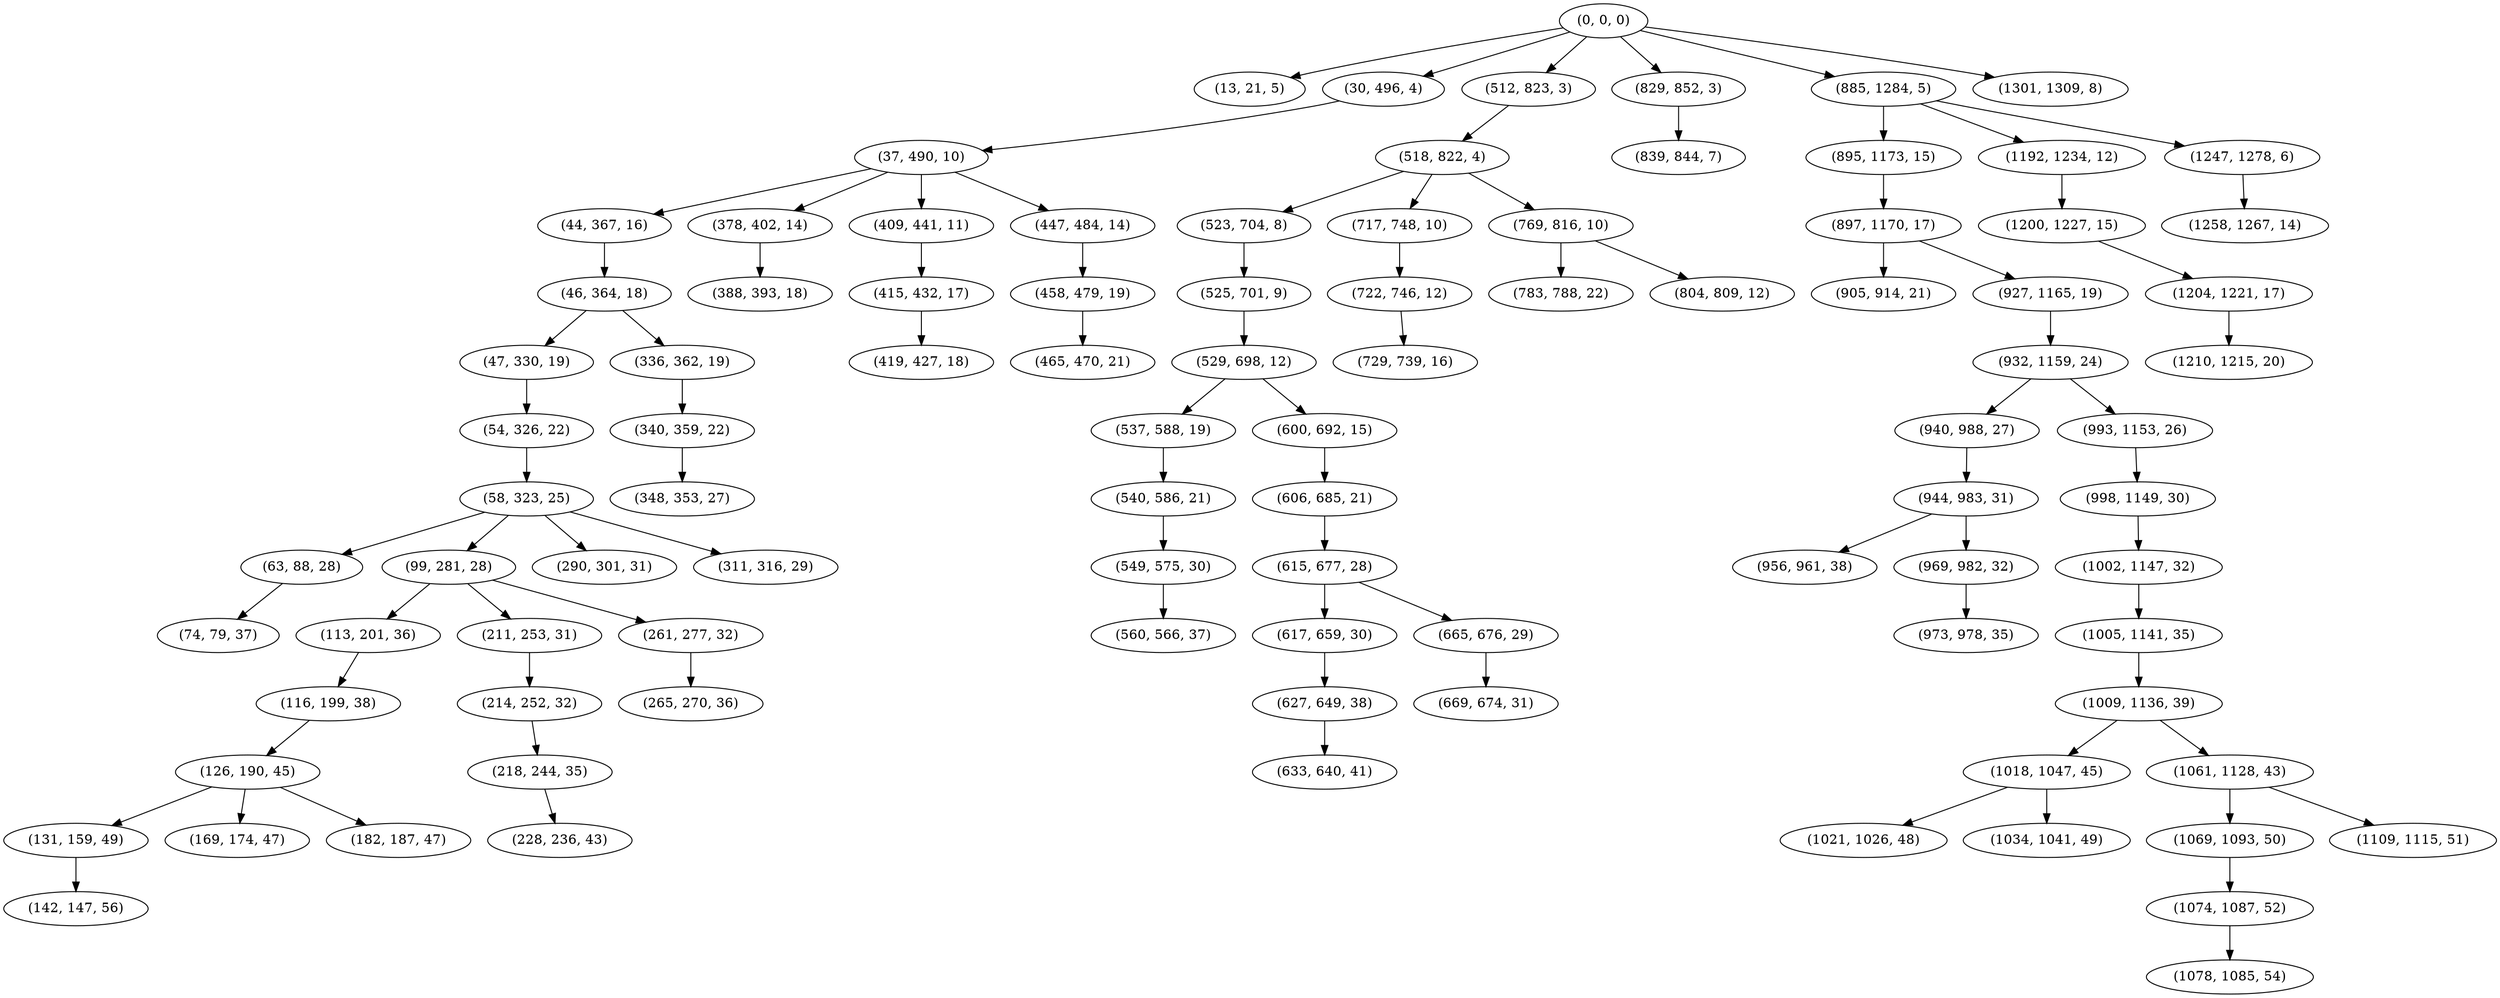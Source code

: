 digraph tree {
    "(0, 0, 0)";
    "(13, 21, 5)";
    "(30, 496, 4)";
    "(37, 490, 10)";
    "(44, 367, 16)";
    "(46, 364, 18)";
    "(47, 330, 19)";
    "(54, 326, 22)";
    "(58, 323, 25)";
    "(63, 88, 28)";
    "(74, 79, 37)";
    "(99, 281, 28)";
    "(113, 201, 36)";
    "(116, 199, 38)";
    "(126, 190, 45)";
    "(131, 159, 49)";
    "(142, 147, 56)";
    "(169, 174, 47)";
    "(182, 187, 47)";
    "(211, 253, 31)";
    "(214, 252, 32)";
    "(218, 244, 35)";
    "(228, 236, 43)";
    "(261, 277, 32)";
    "(265, 270, 36)";
    "(290, 301, 31)";
    "(311, 316, 29)";
    "(336, 362, 19)";
    "(340, 359, 22)";
    "(348, 353, 27)";
    "(378, 402, 14)";
    "(388, 393, 18)";
    "(409, 441, 11)";
    "(415, 432, 17)";
    "(419, 427, 18)";
    "(447, 484, 14)";
    "(458, 479, 19)";
    "(465, 470, 21)";
    "(512, 823, 3)";
    "(518, 822, 4)";
    "(523, 704, 8)";
    "(525, 701, 9)";
    "(529, 698, 12)";
    "(537, 588, 19)";
    "(540, 586, 21)";
    "(549, 575, 30)";
    "(560, 566, 37)";
    "(600, 692, 15)";
    "(606, 685, 21)";
    "(615, 677, 28)";
    "(617, 659, 30)";
    "(627, 649, 38)";
    "(633, 640, 41)";
    "(665, 676, 29)";
    "(669, 674, 31)";
    "(717, 748, 10)";
    "(722, 746, 12)";
    "(729, 739, 16)";
    "(769, 816, 10)";
    "(783, 788, 22)";
    "(804, 809, 12)";
    "(829, 852, 3)";
    "(839, 844, 7)";
    "(885, 1284, 5)";
    "(895, 1173, 15)";
    "(897, 1170, 17)";
    "(905, 914, 21)";
    "(927, 1165, 19)";
    "(932, 1159, 24)";
    "(940, 988, 27)";
    "(944, 983, 31)";
    "(956, 961, 38)";
    "(969, 982, 32)";
    "(973, 978, 35)";
    "(993, 1153, 26)";
    "(998, 1149, 30)";
    "(1002, 1147, 32)";
    "(1005, 1141, 35)";
    "(1009, 1136, 39)";
    "(1018, 1047, 45)";
    "(1021, 1026, 48)";
    "(1034, 1041, 49)";
    "(1061, 1128, 43)";
    "(1069, 1093, 50)";
    "(1074, 1087, 52)";
    "(1078, 1085, 54)";
    "(1109, 1115, 51)";
    "(1192, 1234, 12)";
    "(1200, 1227, 15)";
    "(1204, 1221, 17)";
    "(1210, 1215, 20)";
    "(1247, 1278, 6)";
    "(1258, 1267, 14)";
    "(1301, 1309, 8)";
    "(0, 0, 0)" -> "(13, 21, 5)";
    "(0, 0, 0)" -> "(30, 496, 4)";
    "(0, 0, 0)" -> "(512, 823, 3)";
    "(0, 0, 0)" -> "(829, 852, 3)";
    "(0, 0, 0)" -> "(885, 1284, 5)";
    "(0, 0, 0)" -> "(1301, 1309, 8)";
    "(30, 496, 4)" -> "(37, 490, 10)";
    "(37, 490, 10)" -> "(44, 367, 16)";
    "(37, 490, 10)" -> "(378, 402, 14)";
    "(37, 490, 10)" -> "(409, 441, 11)";
    "(37, 490, 10)" -> "(447, 484, 14)";
    "(44, 367, 16)" -> "(46, 364, 18)";
    "(46, 364, 18)" -> "(47, 330, 19)";
    "(46, 364, 18)" -> "(336, 362, 19)";
    "(47, 330, 19)" -> "(54, 326, 22)";
    "(54, 326, 22)" -> "(58, 323, 25)";
    "(58, 323, 25)" -> "(63, 88, 28)";
    "(58, 323, 25)" -> "(99, 281, 28)";
    "(58, 323, 25)" -> "(290, 301, 31)";
    "(58, 323, 25)" -> "(311, 316, 29)";
    "(63, 88, 28)" -> "(74, 79, 37)";
    "(99, 281, 28)" -> "(113, 201, 36)";
    "(99, 281, 28)" -> "(211, 253, 31)";
    "(99, 281, 28)" -> "(261, 277, 32)";
    "(113, 201, 36)" -> "(116, 199, 38)";
    "(116, 199, 38)" -> "(126, 190, 45)";
    "(126, 190, 45)" -> "(131, 159, 49)";
    "(126, 190, 45)" -> "(169, 174, 47)";
    "(126, 190, 45)" -> "(182, 187, 47)";
    "(131, 159, 49)" -> "(142, 147, 56)";
    "(211, 253, 31)" -> "(214, 252, 32)";
    "(214, 252, 32)" -> "(218, 244, 35)";
    "(218, 244, 35)" -> "(228, 236, 43)";
    "(261, 277, 32)" -> "(265, 270, 36)";
    "(336, 362, 19)" -> "(340, 359, 22)";
    "(340, 359, 22)" -> "(348, 353, 27)";
    "(378, 402, 14)" -> "(388, 393, 18)";
    "(409, 441, 11)" -> "(415, 432, 17)";
    "(415, 432, 17)" -> "(419, 427, 18)";
    "(447, 484, 14)" -> "(458, 479, 19)";
    "(458, 479, 19)" -> "(465, 470, 21)";
    "(512, 823, 3)" -> "(518, 822, 4)";
    "(518, 822, 4)" -> "(523, 704, 8)";
    "(518, 822, 4)" -> "(717, 748, 10)";
    "(518, 822, 4)" -> "(769, 816, 10)";
    "(523, 704, 8)" -> "(525, 701, 9)";
    "(525, 701, 9)" -> "(529, 698, 12)";
    "(529, 698, 12)" -> "(537, 588, 19)";
    "(529, 698, 12)" -> "(600, 692, 15)";
    "(537, 588, 19)" -> "(540, 586, 21)";
    "(540, 586, 21)" -> "(549, 575, 30)";
    "(549, 575, 30)" -> "(560, 566, 37)";
    "(600, 692, 15)" -> "(606, 685, 21)";
    "(606, 685, 21)" -> "(615, 677, 28)";
    "(615, 677, 28)" -> "(617, 659, 30)";
    "(615, 677, 28)" -> "(665, 676, 29)";
    "(617, 659, 30)" -> "(627, 649, 38)";
    "(627, 649, 38)" -> "(633, 640, 41)";
    "(665, 676, 29)" -> "(669, 674, 31)";
    "(717, 748, 10)" -> "(722, 746, 12)";
    "(722, 746, 12)" -> "(729, 739, 16)";
    "(769, 816, 10)" -> "(783, 788, 22)";
    "(769, 816, 10)" -> "(804, 809, 12)";
    "(829, 852, 3)" -> "(839, 844, 7)";
    "(885, 1284, 5)" -> "(895, 1173, 15)";
    "(885, 1284, 5)" -> "(1192, 1234, 12)";
    "(885, 1284, 5)" -> "(1247, 1278, 6)";
    "(895, 1173, 15)" -> "(897, 1170, 17)";
    "(897, 1170, 17)" -> "(905, 914, 21)";
    "(897, 1170, 17)" -> "(927, 1165, 19)";
    "(927, 1165, 19)" -> "(932, 1159, 24)";
    "(932, 1159, 24)" -> "(940, 988, 27)";
    "(932, 1159, 24)" -> "(993, 1153, 26)";
    "(940, 988, 27)" -> "(944, 983, 31)";
    "(944, 983, 31)" -> "(956, 961, 38)";
    "(944, 983, 31)" -> "(969, 982, 32)";
    "(969, 982, 32)" -> "(973, 978, 35)";
    "(993, 1153, 26)" -> "(998, 1149, 30)";
    "(998, 1149, 30)" -> "(1002, 1147, 32)";
    "(1002, 1147, 32)" -> "(1005, 1141, 35)";
    "(1005, 1141, 35)" -> "(1009, 1136, 39)";
    "(1009, 1136, 39)" -> "(1018, 1047, 45)";
    "(1009, 1136, 39)" -> "(1061, 1128, 43)";
    "(1018, 1047, 45)" -> "(1021, 1026, 48)";
    "(1018, 1047, 45)" -> "(1034, 1041, 49)";
    "(1061, 1128, 43)" -> "(1069, 1093, 50)";
    "(1061, 1128, 43)" -> "(1109, 1115, 51)";
    "(1069, 1093, 50)" -> "(1074, 1087, 52)";
    "(1074, 1087, 52)" -> "(1078, 1085, 54)";
    "(1192, 1234, 12)" -> "(1200, 1227, 15)";
    "(1200, 1227, 15)" -> "(1204, 1221, 17)";
    "(1204, 1221, 17)" -> "(1210, 1215, 20)";
    "(1247, 1278, 6)" -> "(1258, 1267, 14)";
}
